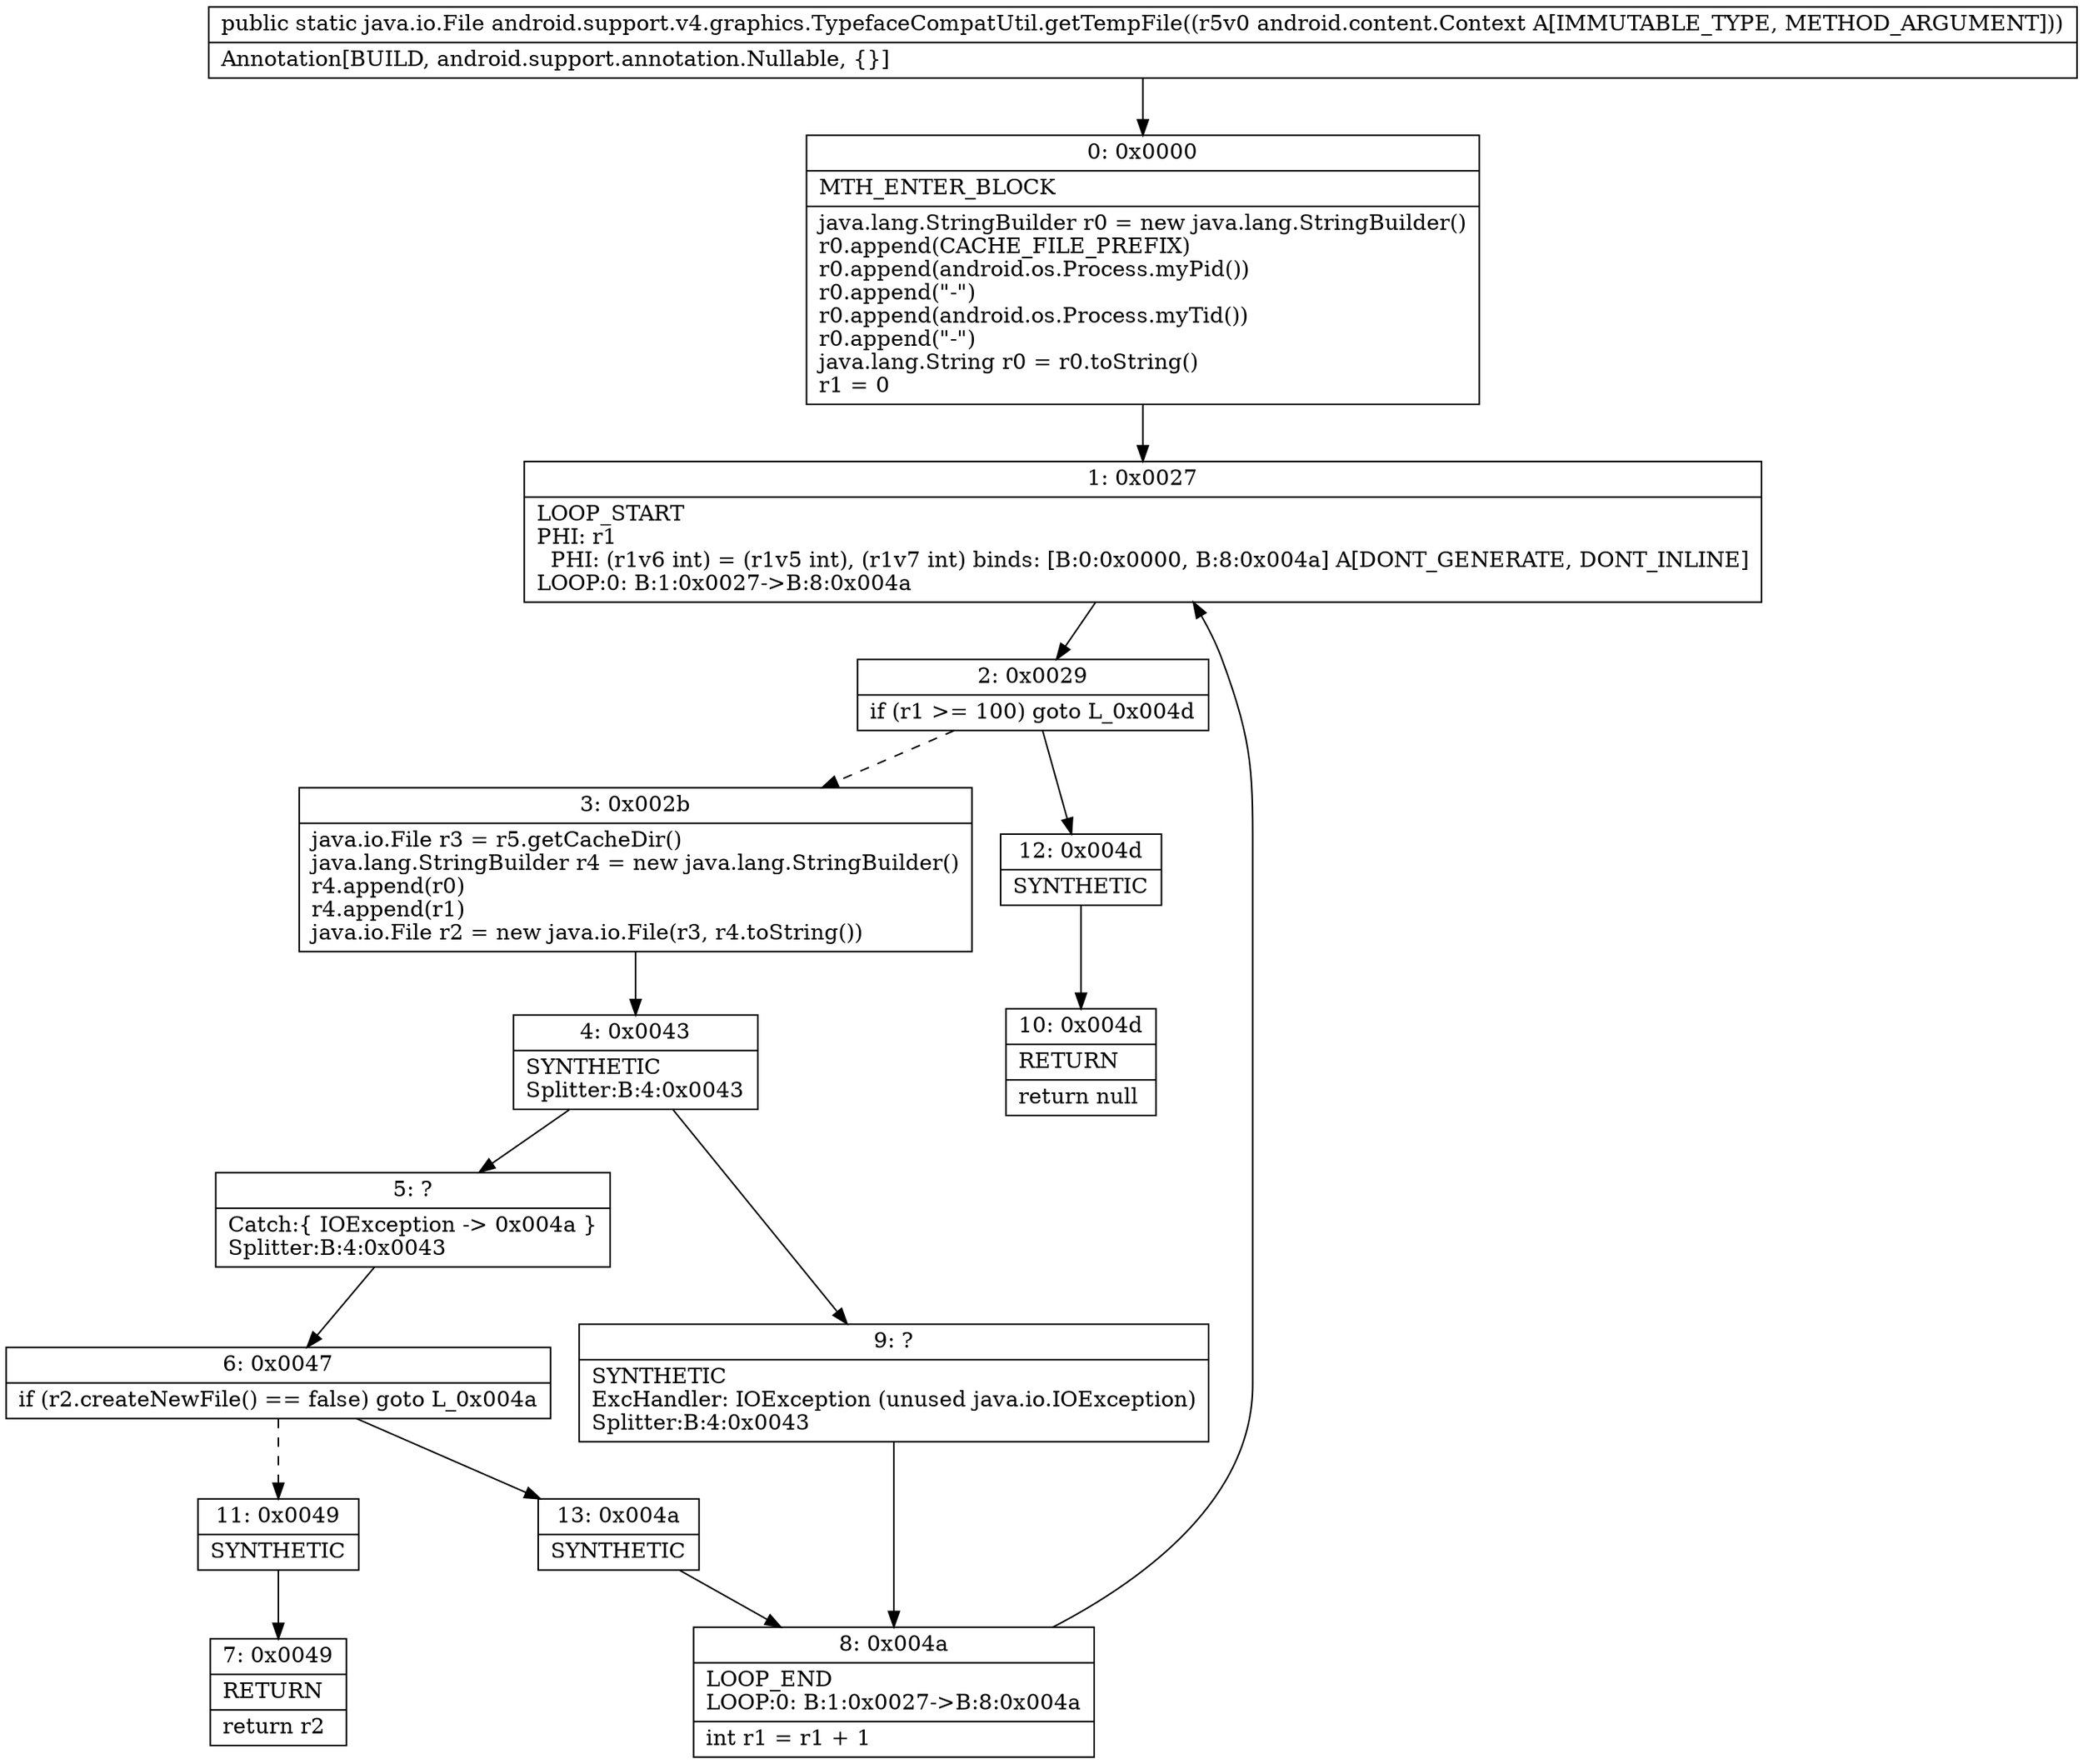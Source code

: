 digraph "CFG forandroid.support.v4.graphics.TypefaceCompatUtil.getTempFile(Landroid\/content\/Context;)Ljava\/io\/File;" {
Node_0 [shape=record,label="{0\:\ 0x0000|MTH_ENTER_BLOCK\l|java.lang.StringBuilder r0 = new java.lang.StringBuilder()\lr0.append(CACHE_FILE_PREFIX)\lr0.append(android.os.Process.myPid())\lr0.append(\"\-\")\lr0.append(android.os.Process.myTid())\lr0.append(\"\-\")\ljava.lang.String r0 = r0.toString()\lr1 = 0\l}"];
Node_1 [shape=record,label="{1\:\ 0x0027|LOOP_START\lPHI: r1 \l  PHI: (r1v6 int) = (r1v5 int), (r1v7 int) binds: [B:0:0x0000, B:8:0x004a] A[DONT_GENERATE, DONT_INLINE]\lLOOP:0: B:1:0x0027\-\>B:8:0x004a\l}"];
Node_2 [shape=record,label="{2\:\ 0x0029|if (r1 \>= 100) goto L_0x004d\l}"];
Node_3 [shape=record,label="{3\:\ 0x002b|java.io.File r3 = r5.getCacheDir()\ljava.lang.StringBuilder r4 = new java.lang.StringBuilder()\lr4.append(r0)\lr4.append(r1)\ljava.io.File r2 = new java.io.File(r3, r4.toString())\l}"];
Node_4 [shape=record,label="{4\:\ 0x0043|SYNTHETIC\lSplitter:B:4:0x0043\l}"];
Node_5 [shape=record,label="{5\:\ ?|Catch:\{ IOException \-\> 0x004a \}\lSplitter:B:4:0x0043\l}"];
Node_6 [shape=record,label="{6\:\ 0x0047|if (r2.createNewFile() == false) goto L_0x004a\l}"];
Node_7 [shape=record,label="{7\:\ 0x0049|RETURN\l|return r2\l}"];
Node_8 [shape=record,label="{8\:\ 0x004a|LOOP_END\lLOOP:0: B:1:0x0027\-\>B:8:0x004a\l|int r1 = r1 + 1\l}"];
Node_9 [shape=record,label="{9\:\ ?|SYNTHETIC\lExcHandler: IOException (unused java.io.IOException)\lSplitter:B:4:0x0043\l}"];
Node_10 [shape=record,label="{10\:\ 0x004d|RETURN\l|return null\l}"];
Node_11 [shape=record,label="{11\:\ 0x0049|SYNTHETIC\l}"];
Node_12 [shape=record,label="{12\:\ 0x004d|SYNTHETIC\l}"];
Node_13 [shape=record,label="{13\:\ 0x004a|SYNTHETIC\l}"];
MethodNode[shape=record,label="{public static java.io.File android.support.v4.graphics.TypefaceCompatUtil.getTempFile((r5v0 android.content.Context A[IMMUTABLE_TYPE, METHOD_ARGUMENT]))  | Annotation[BUILD, android.support.annotation.Nullable, \{\}]\l}"];
MethodNode -> Node_0;
Node_0 -> Node_1;
Node_1 -> Node_2;
Node_2 -> Node_3[style=dashed];
Node_2 -> Node_12;
Node_3 -> Node_4;
Node_4 -> Node_5;
Node_4 -> Node_9;
Node_5 -> Node_6;
Node_6 -> Node_11[style=dashed];
Node_6 -> Node_13;
Node_8 -> Node_1;
Node_9 -> Node_8;
Node_11 -> Node_7;
Node_12 -> Node_10;
Node_13 -> Node_8;
}

